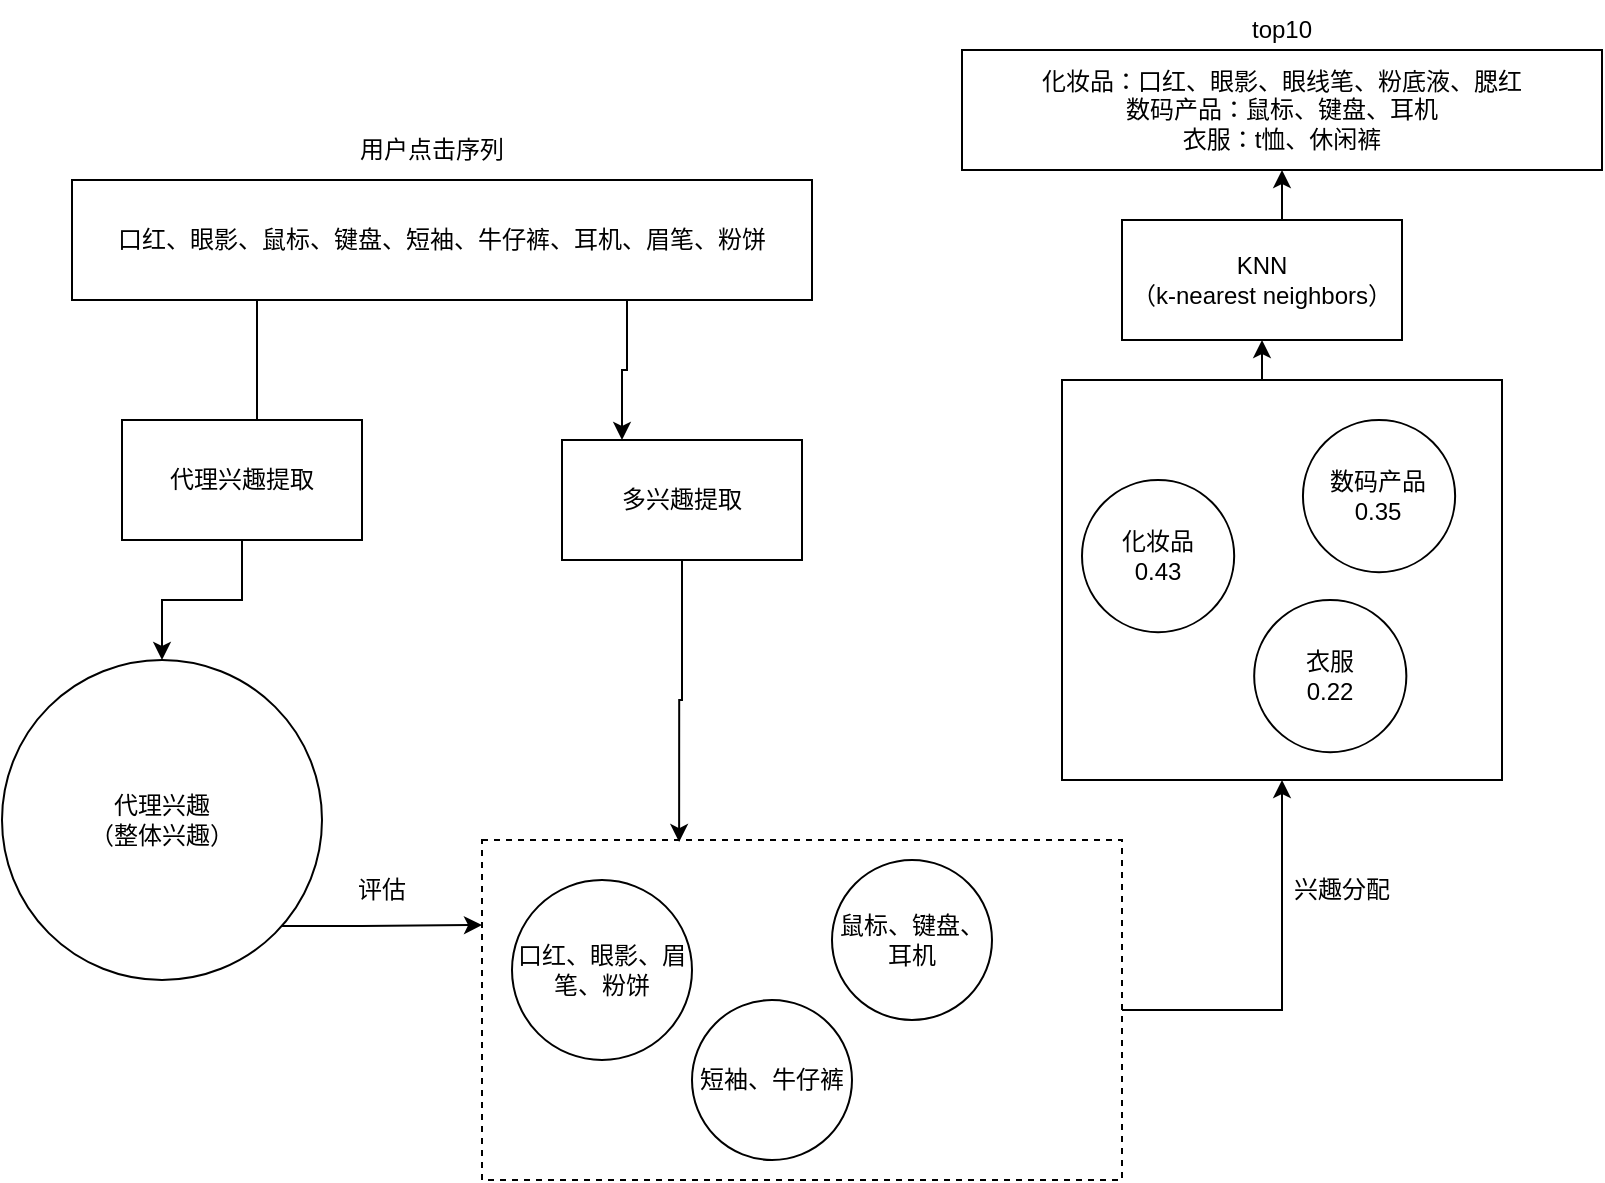 <mxfile version="24.0.2" type="device">
  <diagram id="rkypUV5SscY-KmV4LDAI" name="第 1 页">
    <mxGraphModel dx="1256" dy="748" grid="1" gridSize="10" guides="1" tooltips="1" connect="1" arrows="1" fold="1" page="1" pageScale="1" pageWidth="1169" pageHeight="827" math="0" shadow="0">
      <root>
        <mxCell id="0" />
        <mxCell id="1" parent="0" />
        <mxCell id="D3QUNO4AQQtD6O_O5wOG-38" style="edgeStyle=orthogonalEdgeStyle;rounded=0;orthogonalLoop=1;jettySize=auto;html=1;exitX=0.25;exitY=1;exitDx=0;exitDy=0;entryX=0.5;entryY=0;entryDx=0;entryDy=0;" edge="1" parent="1" source="D3QUNO4AQQtD6O_O5wOG-2" target="D3QUNO4AQQtD6O_O5wOG-22">
          <mxGeometry relative="1" as="geometry">
            <Array as="points">
              <mxPoint x="127" y="280" />
              <mxPoint x="120" y="280" />
            </Array>
          </mxGeometry>
        </mxCell>
        <mxCell id="D3QUNO4AQQtD6O_O5wOG-52" style="edgeStyle=orthogonalEdgeStyle;rounded=0;orthogonalLoop=1;jettySize=auto;html=1;exitX=0.75;exitY=1;exitDx=0;exitDy=0;entryX=0.25;entryY=0;entryDx=0;entryDy=0;" edge="1" parent="1" source="D3QUNO4AQQtD6O_O5wOG-2" target="D3QUNO4AQQtD6O_O5wOG-19">
          <mxGeometry relative="1" as="geometry" />
        </mxCell>
        <mxCell id="D3QUNO4AQQtD6O_O5wOG-2" value="口红、眼影、鼠标、键盘、短袖、牛仔裤、耳机、眉笔、粉饼" style="rounded=0;whiteSpace=wrap;html=1;" vertex="1" parent="1">
          <mxGeometry x="35" y="100" width="370" height="60" as="geometry" />
        </mxCell>
        <mxCell id="D3QUNO4AQQtD6O_O5wOG-10" value="用户点击序列" style="text;strokeColor=none;align=center;fillColor=none;html=1;verticalAlign=middle;whiteSpace=wrap;rounded=0;" vertex="1" parent="1">
          <mxGeometry x="125" y="70" width="180" height="30" as="geometry" />
        </mxCell>
        <mxCell id="D3QUNO4AQQtD6O_O5wOG-17" value="" style="group" vertex="1" connectable="0" parent="1">
          <mxGeometry x="240" y="430" width="320" height="170" as="geometry" />
        </mxCell>
        <mxCell id="D3QUNO4AQQtD6O_O5wOG-11" value="" style="rounded=0;whiteSpace=wrap;html=1;dashed=1;" vertex="1" parent="D3QUNO4AQQtD6O_O5wOG-17">
          <mxGeometry width="320" height="170" as="geometry" />
        </mxCell>
        <mxCell id="D3QUNO4AQQtD6O_O5wOG-13" value="鼠标、键盘、耳机" style="ellipse;whiteSpace=wrap;html=1;aspect=fixed;" vertex="1" parent="D3QUNO4AQQtD6O_O5wOG-17">
          <mxGeometry x="175" y="10" width="80" height="80" as="geometry" />
        </mxCell>
        <mxCell id="D3QUNO4AQQtD6O_O5wOG-14" value="口红、眼影、眉笔、粉饼" style="ellipse;whiteSpace=wrap;html=1;aspect=fixed;" vertex="1" parent="D3QUNO4AQQtD6O_O5wOG-17">
          <mxGeometry x="15" y="20" width="90" height="90" as="geometry" />
        </mxCell>
        <mxCell id="D3QUNO4AQQtD6O_O5wOG-15" value="短袖、牛仔裤" style="ellipse;whiteSpace=wrap;html=1;aspect=fixed;" vertex="1" parent="D3QUNO4AQQtD6O_O5wOG-17">
          <mxGeometry x="105" y="80" width="80" height="80" as="geometry" />
        </mxCell>
        <mxCell id="D3QUNO4AQQtD6O_O5wOG-19" value="多兴趣提取" style="rounded=0;whiteSpace=wrap;html=1;" vertex="1" parent="1">
          <mxGeometry x="280" y="230" width="120" height="60" as="geometry" />
        </mxCell>
        <mxCell id="D3QUNO4AQQtD6O_O5wOG-39" style="edgeStyle=orthogonalEdgeStyle;rounded=0;orthogonalLoop=1;jettySize=auto;html=1;exitX=0.5;exitY=1;exitDx=0;exitDy=0;entryX=0.5;entryY=0;entryDx=0;entryDy=0;" edge="1" parent="1" source="D3QUNO4AQQtD6O_O5wOG-22" target="D3QUNO4AQQtD6O_O5wOG-28">
          <mxGeometry relative="1" as="geometry" />
        </mxCell>
        <mxCell id="D3QUNO4AQQtD6O_O5wOG-22" value="代理兴趣提取" style="rounded=0;whiteSpace=wrap;html=1;" vertex="1" parent="1">
          <mxGeometry x="60" y="220" width="120" height="60" as="geometry" />
        </mxCell>
        <mxCell id="D3QUNO4AQQtD6O_O5wOG-53" style="edgeStyle=orthogonalEdgeStyle;rounded=0;orthogonalLoop=1;jettySize=auto;html=1;entryX=0;entryY=0.25;entryDx=0;entryDy=0;" edge="1" parent="1" source="D3QUNO4AQQtD6O_O5wOG-28" target="D3QUNO4AQQtD6O_O5wOG-11">
          <mxGeometry relative="1" as="geometry">
            <Array as="points">
              <mxPoint x="180" y="473" />
              <mxPoint x="180" y="473" />
            </Array>
          </mxGeometry>
        </mxCell>
        <mxCell id="D3QUNO4AQQtD6O_O5wOG-28" value="代理兴趣&lt;div&gt;（整体兴趣）&lt;/div&gt;" style="ellipse;whiteSpace=wrap;html=1;aspect=fixed;" vertex="1" parent="1">
          <mxGeometry y="340" width="160" height="160" as="geometry" />
        </mxCell>
        <mxCell id="D3QUNO4AQQtD6O_O5wOG-35" value="" style="group;strokeColor=none;" vertex="1" connectable="0" parent="1">
          <mxGeometry x="530" y="200" width="230" height="200" as="geometry" />
        </mxCell>
        <mxCell id="D3QUNO4AQQtD6O_O5wOG-29" value="" style="rounded=0;whiteSpace=wrap;html=1;" vertex="1" parent="D3QUNO4AQQtD6O_O5wOG-35">
          <mxGeometry width="220" height="200" as="geometry" />
        </mxCell>
        <mxCell id="D3QUNO4AQQtD6O_O5wOG-31" value="衣服&lt;div&gt;0.22&lt;/div&gt;" style="ellipse;whiteSpace=wrap;html=1;aspect=fixed;" vertex="1" parent="D3QUNO4AQQtD6O_O5wOG-35">
          <mxGeometry x="96.092" y="110" width="76.09" height="76.09" as="geometry" />
        </mxCell>
        <mxCell id="D3QUNO4AQQtD6O_O5wOG-32" value="数码产品&lt;div&gt;0.35&lt;/div&gt;" style="ellipse;whiteSpace=wrap;html=1;aspect=fixed;" vertex="1" parent="D3QUNO4AQQtD6O_O5wOG-35">
          <mxGeometry x="120.476" y="20.003" width="76.09" height="76.09" as="geometry" />
        </mxCell>
        <mxCell id="D3QUNO4AQQtD6O_O5wOG-33" value="化妆品&lt;div&gt;0.43&lt;/div&gt;" style="ellipse;whiteSpace=wrap;html=1;aspect=fixed;" vertex="1" parent="D3QUNO4AQQtD6O_O5wOG-35">
          <mxGeometry x="10.002" y="50.003" width="76.09" height="76.09" as="geometry" />
        </mxCell>
        <mxCell id="D3QUNO4AQQtD6O_O5wOG-48" style="edgeStyle=orthogonalEdgeStyle;rounded=0;orthogonalLoop=1;jettySize=auto;html=1;exitX=0.5;exitY=0;exitDx=0;exitDy=0;entryX=0.5;entryY=1;entryDx=0;entryDy=0;" edge="1" parent="1" source="D3QUNO4AQQtD6O_O5wOG-36" target="D3QUNO4AQQtD6O_O5wOG-46">
          <mxGeometry relative="1" as="geometry" />
        </mxCell>
        <mxCell id="D3QUNO4AQQtD6O_O5wOG-36" value="KNN&lt;div&gt;（k-nearest neighbors）&lt;/div&gt;" style="rounded=0;whiteSpace=wrap;html=1;" vertex="1" parent="1">
          <mxGeometry x="560" y="120" width="140" height="60" as="geometry" />
        </mxCell>
        <mxCell id="D3QUNO4AQQtD6O_O5wOG-41" style="edgeStyle=orthogonalEdgeStyle;rounded=0;orthogonalLoop=1;jettySize=auto;html=1;exitX=0.5;exitY=1;exitDx=0;exitDy=0;entryX=0.308;entryY=0.006;entryDx=0;entryDy=0;entryPerimeter=0;" edge="1" parent="1" source="D3QUNO4AQQtD6O_O5wOG-19" target="D3QUNO4AQQtD6O_O5wOG-11">
          <mxGeometry relative="1" as="geometry" />
        </mxCell>
        <mxCell id="D3QUNO4AQQtD6O_O5wOG-43" value="评估" style="text;strokeColor=none;align=center;fillColor=none;html=1;verticalAlign=middle;whiteSpace=wrap;rounded=0;" vertex="1" parent="1">
          <mxGeometry x="160" y="440" width="60" height="30" as="geometry" />
        </mxCell>
        <mxCell id="D3QUNO4AQQtD6O_O5wOG-44" style="edgeStyle=orthogonalEdgeStyle;rounded=0;orthogonalLoop=1;jettySize=auto;html=1;exitX=1;exitY=0.5;exitDx=0;exitDy=0;" edge="1" parent="1" source="D3QUNO4AQQtD6O_O5wOG-11" target="D3QUNO4AQQtD6O_O5wOG-29">
          <mxGeometry relative="1" as="geometry" />
        </mxCell>
        <mxCell id="D3QUNO4AQQtD6O_O5wOG-45" value="兴趣分配" style="text;strokeColor=none;align=center;fillColor=none;html=1;verticalAlign=middle;whiteSpace=wrap;rounded=0;" vertex="1" parent="1">
          <mxGeometry x="640" y="440" width="60" height="30" as="geometry" />
        </mxCell>
        <mxCell id="D3QUNO4AQQtD6O_O5wOG-46" value="化妆品：口红、眼影、眼线笔、粉底液、腮红&lt;div&gt;数码产品：鼠标、键盘、耳机&lt;/div&gt;&lt;div&gt;衣服：t恤、休闲裤&lt;/div&gt;" style="rounded=0;whiteSpace=wrap;html=1;" vertex="1" parent="1">
          <mxGeometry x="480" y="35" width="320" height="60" as="geometry" />
        </mxCell>
        <mxCell id="D3QUNO4AQQtD6O_O5wOG-47" style="edgeStyle=orthogonalEdgeStyle;rounded=0;orthogonalLoop=1;jettySize=auto;html=1;exitX=0.5;exitY=0;exitDx=0;exitDy=0;entryX=0.5;entryY=1;entryDx=0;entryDy=0;" edge="1" parent="1" source="D3QUNO4AQQtD6O_O5wOG-29" target="D3QUNO4AQQtD6O_O5wOG-36">
          <mxGeometry relative="1" as="geometry" />
        </mxCell>
        <mxCell id="D3QUNO4AQQtD6O_O5wOG-51" value="top10" style="text;strokeColor=none;align=center;fillColor=none;html=1;verticalAlign=middle;whiteSpace=wrap;rounded=0;" vertex="1" parent="1">
          <mxGeometry x="610" y="10" width="60" height="30" as="geometry" />
        </mxCell>
      </root>
    </mxGraphModel>
  </diagram>
</mxfile>
